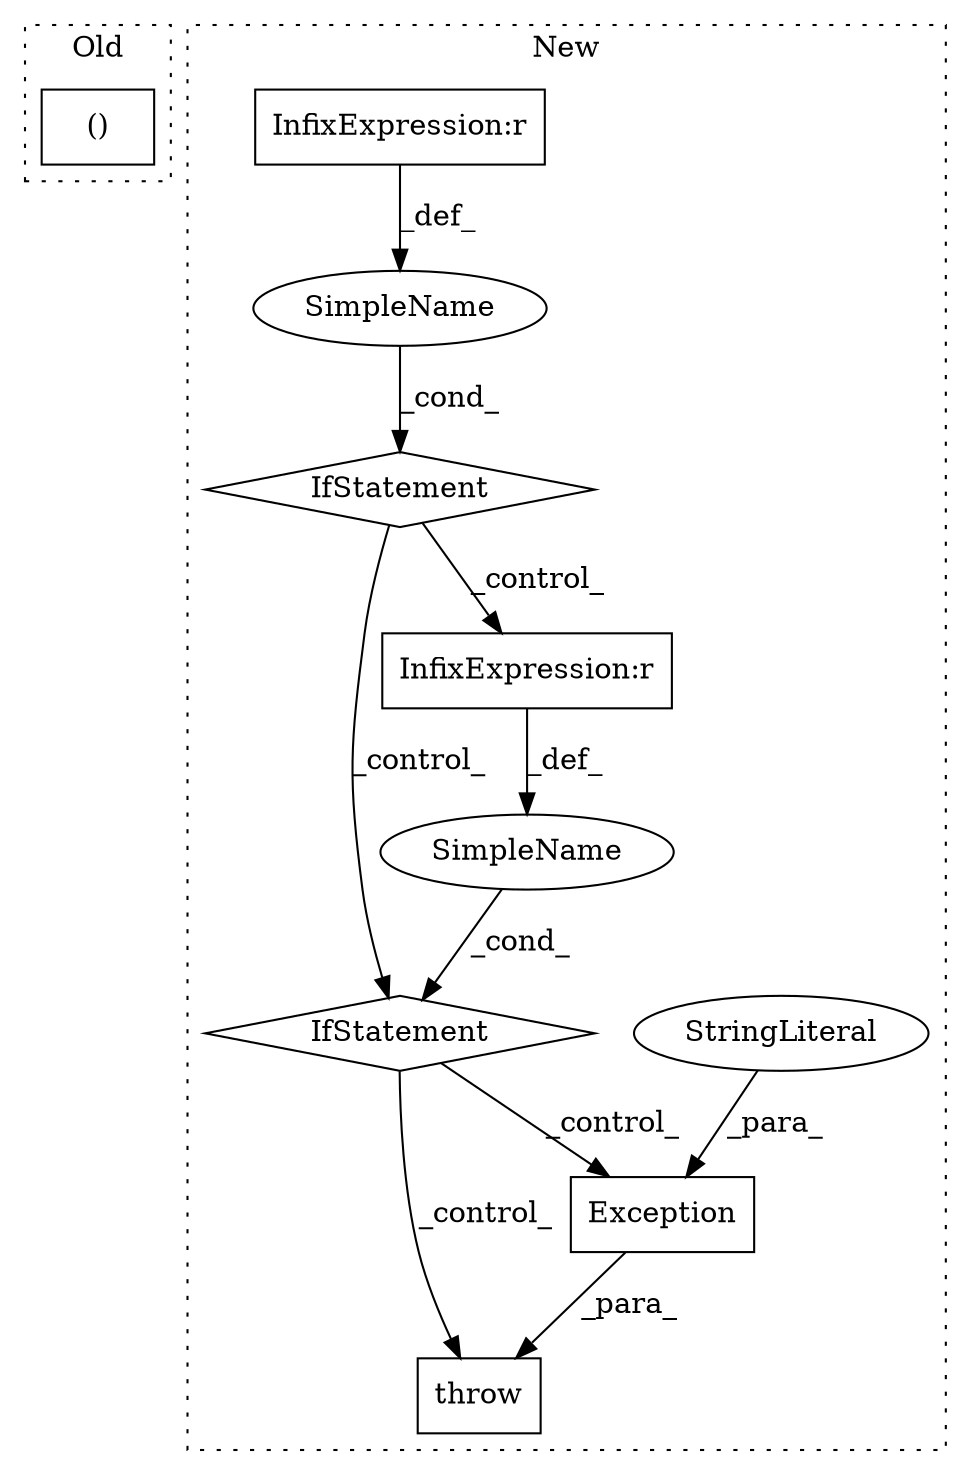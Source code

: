 digraph G {
subgraph cluster0 {
1 [label="()" a="106" s="3741" l="15" shape="box"];
label = "Old";
style="dotted";
}
subgraph cluster1 {
2 [label="Exception" a="32" s="3614,3643" l="10,1" shape="box"];
3 [label="throw" a="53" s="3608" l="6" shape="box"];
4 [label="SimpleName" a="42" s="" l="" shape="ellipse"];
5 [label="IfStatement" a="25" s="3572,3598" l="4,2" shape="diamond"];
6 [label="StringLiteral" a="45" s="3624" l="19" shape="ellipse"];
7 [label="InfixExpression:r" a="27" s="3593" l="4" shape="box"];
8 [label="SimpleName" a="42" s="" l="" shape="ellipse"];
9 [label="IfStatement" a="25" s="3464,3515" l="4,2" shape="diamond"];
10 [label="InfixExpression:r" a="27" s="3492" l="4" shape="box"];
label = "New";
style="dotted";
}
2 -> 3 [label="_para_"];
4 -> 5 [label="_cond_"];
5 -> 3 [label="_control_"];
5 -> 2 [label="_control_"];
6 -> 2 [label="_para_"];
7 -> 4 [label="_def_"];
8 -> 9 [label="_cond_"];
9 -> 5 [label="_control_"];
9 -> 7 [label="_control_"];
10 -> 8 [label="_def_"];
}